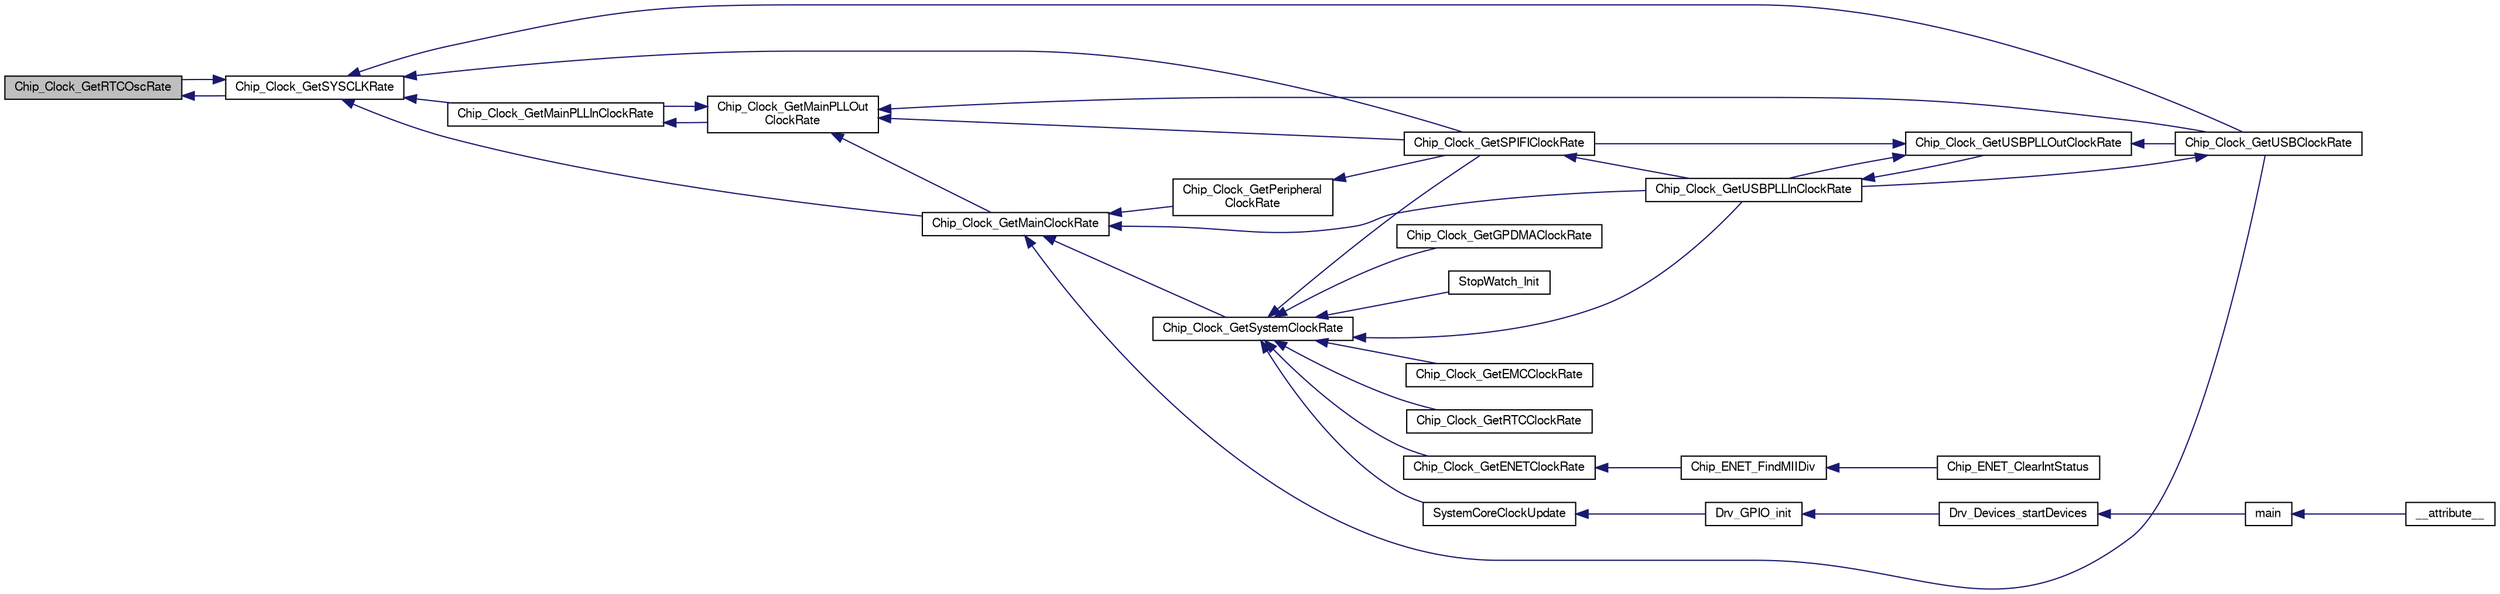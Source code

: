 digraph "Chip_Clock_GetRTCOscRate"
{
  edge [fontname="FreeSans",fontsize="10",labelfontname="FreeSans",labelfontsize="10"];
  node [fontname="FreeSans",fontsize="10",shape=record];
  rankdir="LR";
  Node1 [label="Chip_Clock_GetRTCOscRate",height=0.2,width=0.4,color="black", fillcolor="grey75", style="filled", fontcolor="black"];
  Node1 -> Node2 [dir="back",color="midnightblue",fontsize="10",style="solid"];
  Node2 [label="Chip_Clock_GetSYSCLKRate",height=0.2,width=0.4,color="black", fillcolor="white", style="filled",URL="$group__CLOCK__17XX__40XX.html#gaec133465745ce56e49b184185f8252e1",tooltip="Returns the current SYSCLK clock rate. "];
  Node2 -> Node3 [dir="back",color="midnightblue",fontsize="10",style="solid"];
  Node3 [label="Chip_Clock_GetMainClockRate",height=0.2,width=0.4,color="black", fillcolor="white", style="filled",URL="$group__CLOCK__17XX__40XX.html#gaf5319079ca1531102c01860d05a69960",tooltip="Return main clock rate. "];
  Node3 -> Node4 [dir="back",color="midnightblue",fontsize="10",style="solid"];
  Node4 [label="Chip_Clock_GetSystemClockRate",height=0.2,width=0.4,color="black", fillcolor="white", style="filled",URL="$group__CLOCK__17XX__40XX.html#gaf3dd97239f9db511dbc71c531132cc08",tooltip="Return system clock rate. "];
  Node4 -> Node5 [dir="back",color="midnightblue",fontsize="10",style="solid"];
  Node5 [label="SystemCoreClockUpdate",height=0.2,width=0.4,color="black", fillcolor="white", style="filled",URL="$group__SUPPORT__17XX__40XX__FUNC.html#gae0c36a9591fe6e9c45ecb21a794f0f0f",tooltip="Update system core clock rate, should be called if the system has a clock rate change. "];
  Node5 -> Node6 [dir="back",color="midnightblue",fontsize="10",style="solid"];
  Node6 [label="Drv_GPIO_init",height=0.2,width=0.4,color="black", fillcolor="white", style="filled",URL="$group__GPIO__Library.html#ga9be5db131ab65deac64ba3f32adc3e0a",tooltip="Initialize GPIO port. "];
  Node6 -> Node7 [dir="back",color="midnightblue",fontsize="10",style="solid"];
  Node7 [label="Drv_Devices_startDevices",height=0.2,width=0.4,color="black", fillcolor="white", style="filled",URL="$group__Devices__Library.html#ga752ca1b164444c691ffe54ed89d848c8",tooltip="Call init and start functions of the different peripherals of the uC. "];
  Node7 -> Node8 [dir="back",color="midnightblue",fontsize="10",style="solid"];
  Node8 [label="main",height=0.2,width=0.4,color="black", fillcolor="white", style="filled",URL="$group__Application__Layer.html#ga840291bc02cba5474a4cb46a9b9566fe"];
  Node8 -> Node9 [dir="back",color="midnightblue",fontsize="10",style="solid"];
  Node9 [label="__attribute__",height=0.2,width=0.4,color="black", fillcolor="white", style="filled",URL="$cr__startup__lpc175x__6x_8c.html#adce420b900676fa0caed5a713cac82fb"];
  Node4 -> Node10 [dir="back",color="midnightblue",fontsize="10",style="solid"];
  Node10 [label="Chip_Clock_GetSPIFIClockRate",height=0.2,width=0.4,color="black", fillcolor="white", style="filled",URL="$group__CLOCK__17XX__40XX.html#ga09e6d1ff0c53ebffd5f6fd407ea01ddb",tooltip="Returns the SPIFI clock rate. "];
  Node10 -> Node11 [dir="back",color="midnightblue",fontsize="10",style="solid"];
  Node11 [label="Chip_Clock_GetUSBPLLInClockRate",height=0.2,width=0.4,color="black", fillcolor="white", style="filled",URL="$group__CLOCK__17XX__40XX.html#gaa97e3b970f577ea06e5d4f76097576c7",tooltip="Return USB PLL input clock rate. "];
  Node11 -> Node12 [dir="back",color="midnightblue",fontsize="10",style="solid"];
  Node12 [label="Chip_Clock_GetUSBPLLOutClockRate",height=0.2,width=0.4,color="black", fillcolor="white", style="filled",URL="$group__CLOCK__17XX__40XX.html#ga89cab6cddba486f9c820b06e0a28bade",tooltip="Return USB PLL output clock rate. "];
  Node12 -> Node13 [dir="back",color="midnightblue",fontsize="10",style="solid"];
  Node13 [label="Chip_Clock_GetUSBClockRate",height=0.2,width=0.4,color="black", fillcolor="white", style="filled",URL="$group__CLOCK__17XX__40XX.html#gac8679aba3cc005f859604a09ceceb4a4",tooltip="Gets the USB clock (USB_CLK) rate. "];
  Node13 -> Node11 [dir="back",color="midnightblue",fontsize="10",style="solid"];
  Node12 -> Node10 [dir="back",color="midnightblue",fontsize="10",style="solid"];
  Node12 -> Node11 [dir="back",color="midnightblue",fontsize="10",style="solid"];
  Node4 -> Node11 [dir="back",color="midnightblue",fontsize="10",style="solid"];
  Node4 -> Node14 [dir="back",color="midnightblue",fontsize="10",style="solid"];
  Node14 [label="Chip_Clock_GetEMCClockRate",height=0.2,width=0.4,color="black", fillcolor="white", style="filled",URL="$group__CLOCK__17XX__40XX.html#gae2649650e17f30a5fc753c11cfa3efb4",tooltip="Returns clock rate for EMC. "];
  Node4 -> Node15 [dir="back",color="midnightblue",fontsize="10",style="solid"];
  Node15 [label="Chip_Clock_GetRTCClockRate",height=0.2,width=0.4,color="black", fillcolor="white", style="filled",URL="$group__CLOCK__17XX__40XX.html#ga7c09db016cc48f17aca47d96b0d68814",tooltip="Returns clock rate for RTC. "];
  Node4 -> Node16 [dir="back",color="midnightblue",fontsize="10",style="solid"];
  Node16 [label="Chip_Clock_GetENETClockRate",height=0.2,width=0.4,color="black", fillcolor="white", style="filled",URL="$group__CLOCK__17XX__40XX.html#ga04af0fa6fa72517538fc3d3918fcc0d9",tooltip="Returns clock rate for Ethernet. "];
  Node16 -> Node17 [dir="back",color="midnightblue",fontsize="10",style="solid"];
  Node17 [label="Chip_ENET_FindMIIDiv",height=0.2,width=0.4,color="black", fillcolor="white", style="filled",URL="$group__ENET__17XX__40XX.html#gad107338dec5ee221957fafe5e711e42e",tooltip="Find the divider index for a desired MII clock rate. "];
  Node17 -> Node18 [dir="back",color="midnightblue",fontsize="10",style="solid"];
  Node18 [label="Chip_ENET_ClearIntStatus",height=0.2,width=0.4,color="black", fillcolor="white", style="filled",URL="$group__ENET__17XX__40XX.html#ga0a574e2cc8946c200d71152722ac30d7",tooltip="Clear the interrupt status. "];
  Node4 -> Node19 [dir="back",color="midnightblue",fontsize="10",style="solid"];
  Node19 [label="Chip_Clock_GetGPDMAClockRate",height=0.2,width=0.4,color="black", fillcolor="white", style="filled",URL="$group__CLOCK__17XX__40XX.html#ga3141accbf546f4de8cfb005e31ec53a8",tooltip="Returns clock rate for GPDMA. "];
  Node4 -> Node20 [dir="back",color="midnightblue",fontsize="10",style="solid"];
  Node20 [label="StopWatch_Init",height=0.2,width=0.4,color="black", fillcolor="white", style="filled",URL="$group__Stop__Watch.html#gaa0f8ea277b700d20b4322a15d9ddf32c",tooltip="Initialize stopwatch. "];
  Node3 -> Node13 [dir="back",color="midnightblue",fontsize="10",style="solid"];
  Node3 -> Node21 [dir="back",color="midnightblue",fontsize="10",style="solid"];
  Node21 [label="Chip_Clock_GetPeripheral\lClockRate",height=0.2,width=0.4,color="black", fillcolor="white", style="filled",URL="$clock__17xx__40xx_8c.html#a70f68084d66a58c67d67ce587fde4039"];
  Node21 -> Node10 [dir="back",color="midnightblue",fontsize="10",style="solid"];
  Node3 -> Node11 [dir="back",color="midnightblue",fontsize="10",style="solid"];
  Node2 -> Node13 [dir="back",color="midnightblue",fontsize="10",style="solid"];
  Node2 -> Node10 [dir="back",color="midnightblue",fontsize="10",style="solid"];
  Node2 -> Node1 [dir="back",color="midnightblue",fontsize="10",style="solid"];
  Node2 -> Node22 [dir="back",color="midnightblue",fontsize="10",style="solid"];
  Node22 [label="Chip_Clock_GetMainPLLInClockRate",height=0.2,width=0.4,color="black", fillcolor="white", style="filled",URL="$group__CLOCK__17XX__40XX.html#gade97c5e68f4609663e247043b48949d9",tooltip="Return Main PLL (PLL0) input clock rate. "];
  Node22 -> Node23 [dir="back",color="midnightblue",fontsize="10",style="solid"];
  Node23 [label="Chip_Clock_GetMainPLLOut\lClockRate",height=0.2,width=0.4,color="black", fillcolor="white", style="filled",URL="$group__CLOCK__17XX__40XX.html#gad1a38c10a143b8e21d2a8085ec0cb13e",tooltip="Return PLL0 (Main PLL) output clock rate. "];
  Node23 -> Node3 [dir="back",color="midnightblue",fontsize="10",style="solid"];
  Node23 -> Node13 [dir="back",color="midnightblue",fontsize="10",style="solid"];
  Node23 -> Node10 [dir="back",color="midnightblue",fontsize="10",style="solid"];
  Node23 -> Node22 [dir="back",color="midnightblue",fontsize="10",style="solid"];
}

